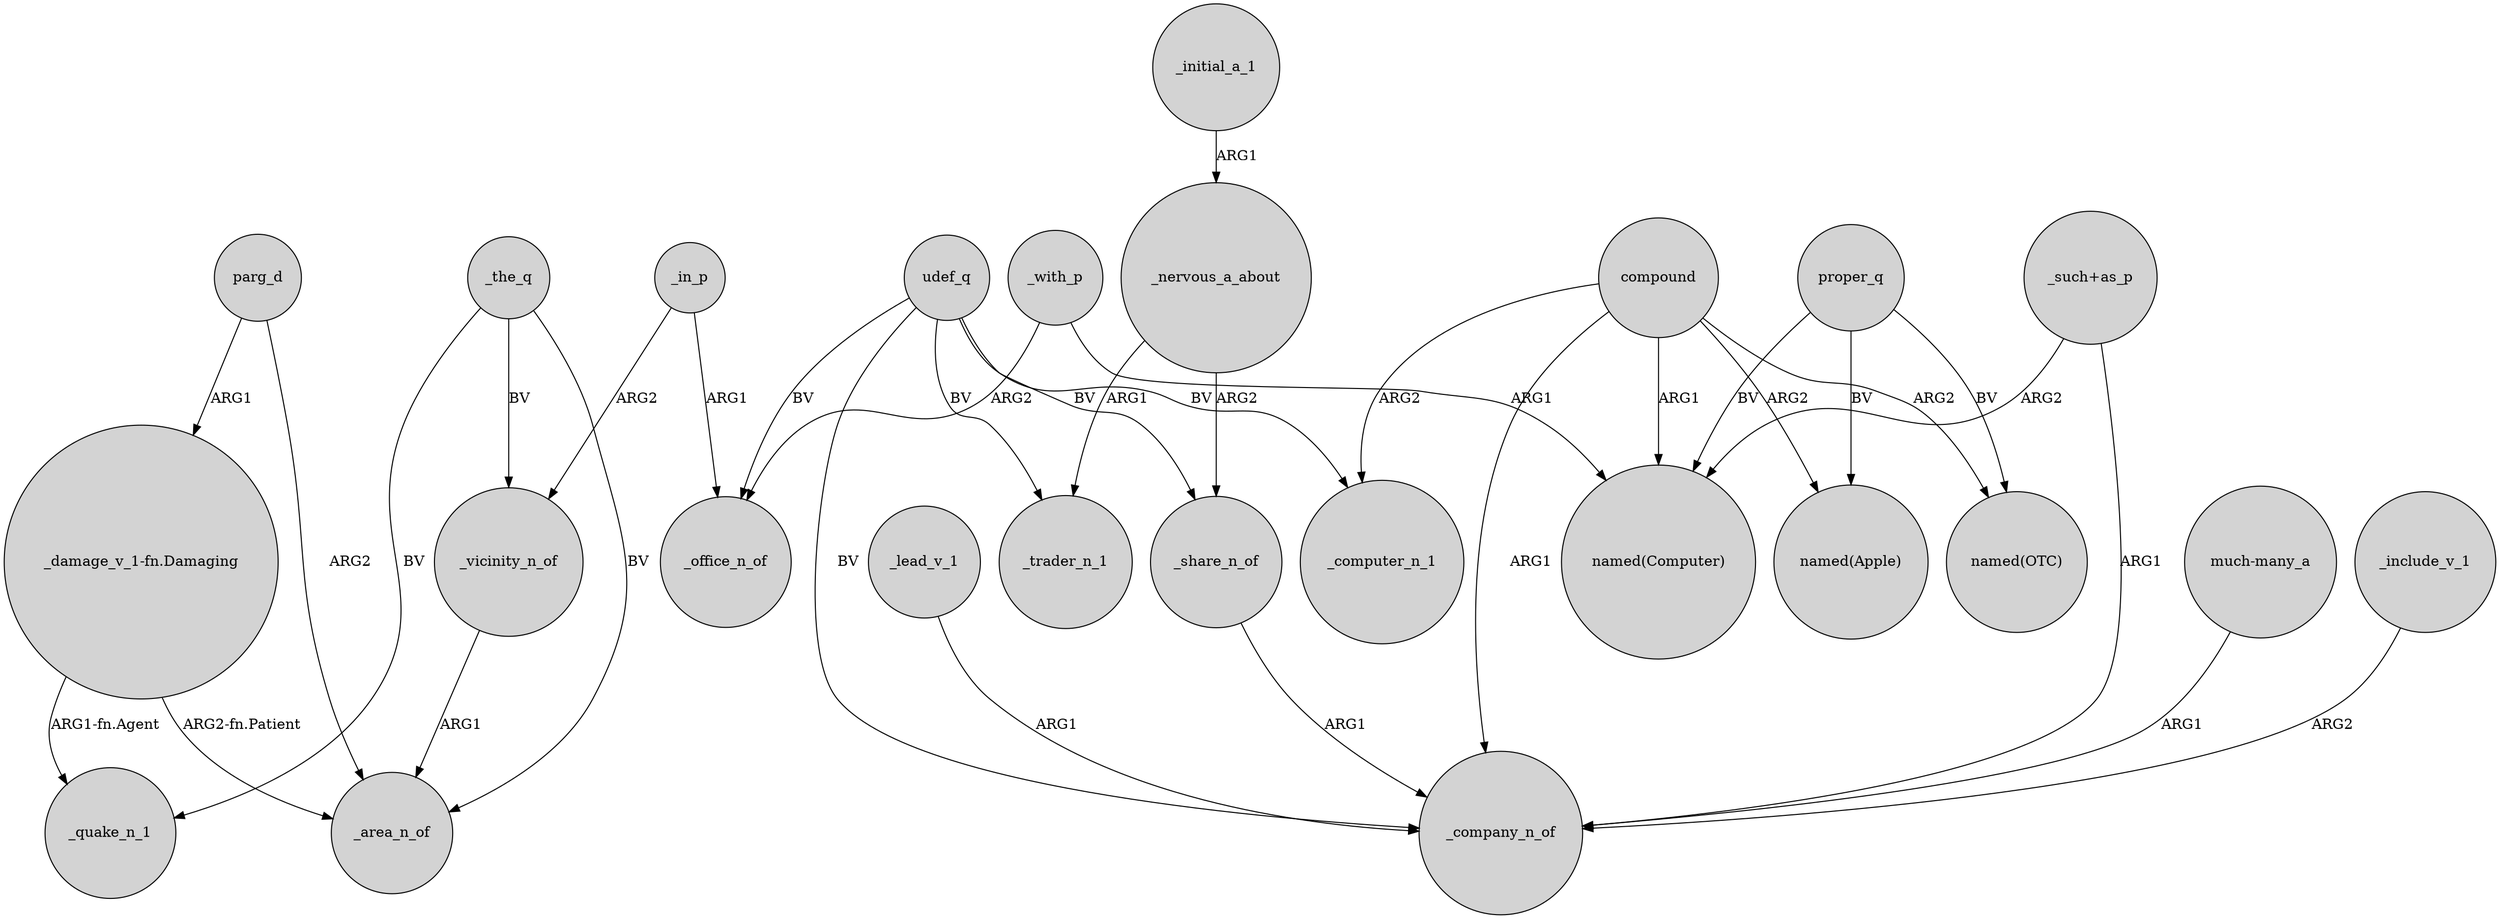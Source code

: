 digraph {
	node [shape=circle style=filled]
	udef_q -> _office_n_of [label=BV]
	compound -> "named(OTC)" [label=ARG2]
	"_such+as_p" -> "named(Computer)" [label=ARG2]
	parg_d -> _area_n_of [label=ARG2]
	udef_q -> _trader_n_1 [label=BV]
	_the_q -> _quake_n_1 [label=BV]
	proper_q -> "named(Apple)" [label=BV]
	proper_q -> "named(OTC)" [label=BV]
	_nervous_a_about -> _trader_n_1 [label=ARG1]
	"_damage_v_1-fn.Damaging" -> _area_n_of [label="ARG2-fn.Patient"]
	_in_p -> _office_n_of [label=ARG1]
	_initial_a_1 -> _nervous_a_about [label=ARG1]
	_with_p -> _office_n_of [label=ARG2]
	udef_q -> _computer_n_1 [label=BV]
	compound -> _computer_n_1 [label=ARG2]
	compound -> "named(Computer)" [label=ARG1]
	parg_d -> "_damage_v_1-fn.Damaging" [label=ARG1]
	compound -> _company_n_of [label=ARG1]
	"much-many_a" -> _company_n_of [label=ARG1]
	_in_p -> _vicinity_n_of [label=ARG2]
	"_damage_v_1-fn.Damaging" -> _quake_n_1 [label="ARG1-fn.Agent"]
	_with_p -> "named(Computer)" [label=ARG1]
	_include_v_1 -> _company_n_of [label=ARG2]
	"_such+as_p" -> _company_n_of [label=ARG1]
	_the_q -> _area_n_of [label=BV]
	udef_q -> _share_n_of [label=BV]
	_the_q -> _vicinity_n_of [label=BV]
	proper_q -> "named(Computer)" [label=BV]
	compound -> "named(Apple)" [label=ARG2]
	_lead_v_1 -> _company_n_of [label=ARG1]
	udef_q -> _company_n_of [label=BV]
	_nervous_a_about -> _share_n_of [label=ARG2]
	_share_n_of -> _company_n_of [label=ARG1]
	_vicinity_n_of -> _area_n_of [label=ARG1]
}
